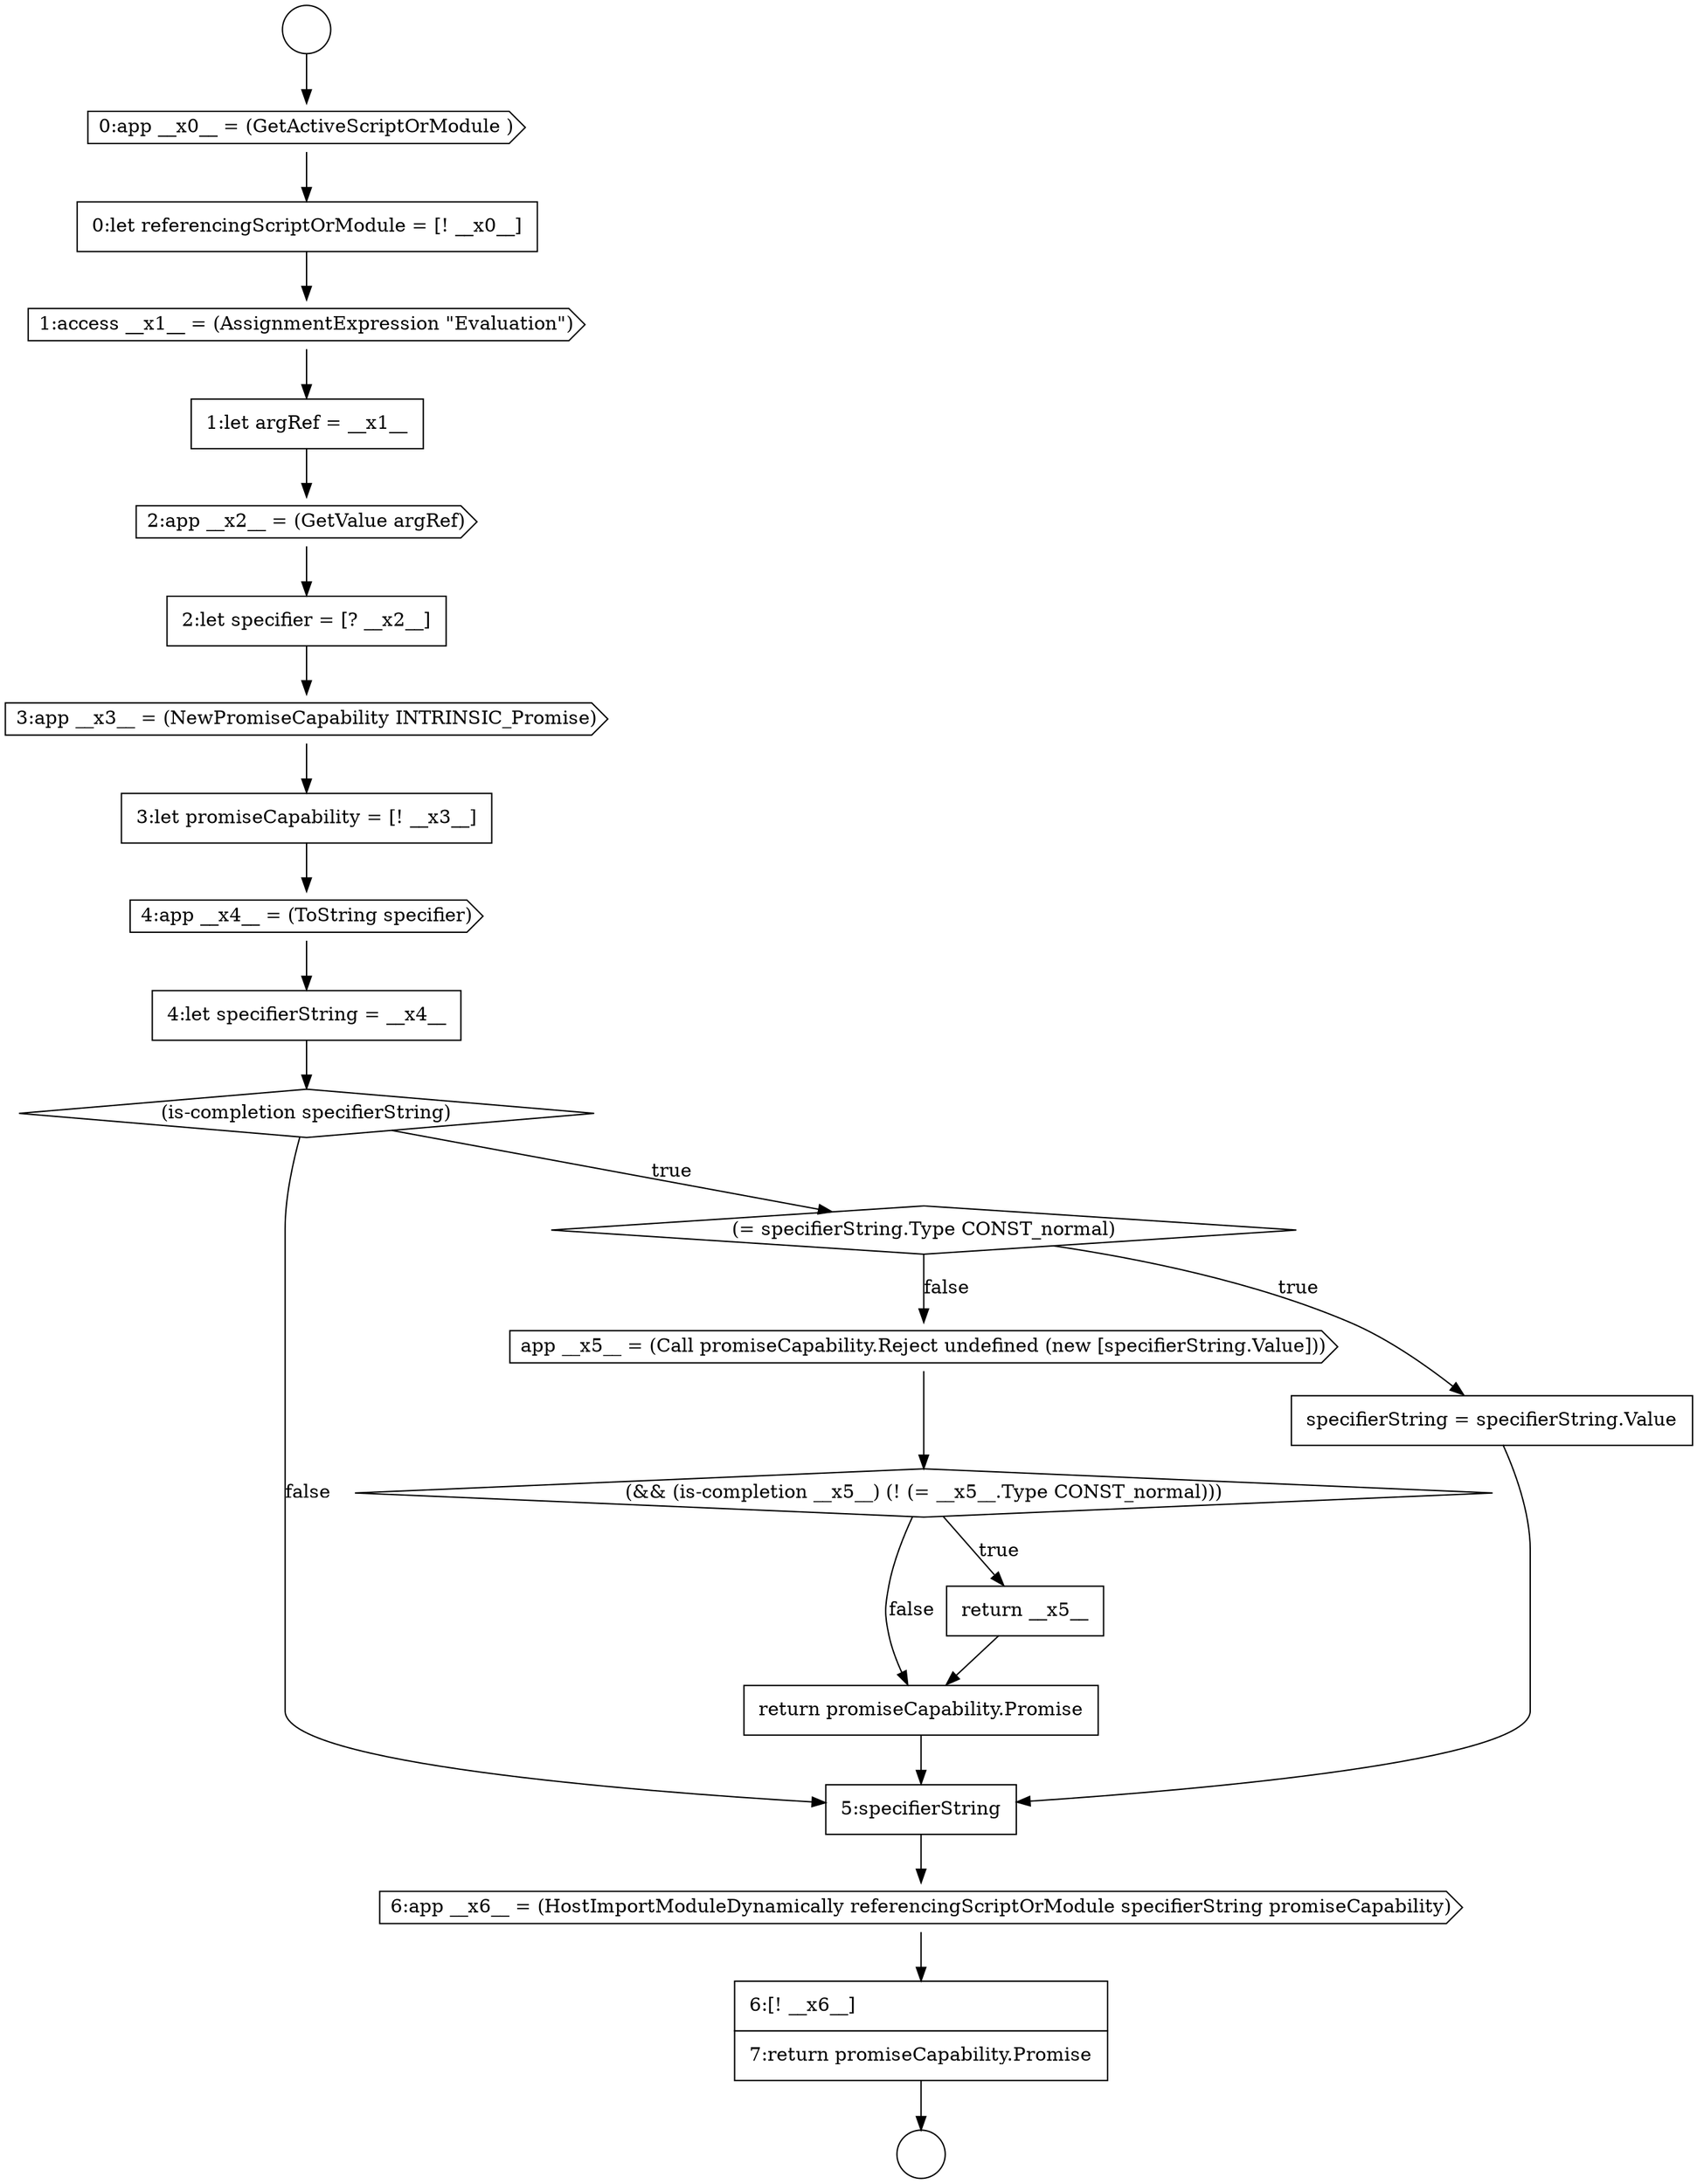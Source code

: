 digraph {
  node4931 [shape=diamond, label=<<font color="black">(is-completion specifierString)</font>> color="black" fillcolor="white" style=filled]
  node4928 [shape=none, margin=0, label=<<font color="black">
    <table border="0" cellborder="1" cellspacing="0" cellpadding="10">
      <tr><td align="left">3:let promiseCapability = [! __x3__]</td></tr>
    </table>
  </font>> color="black" fillcolor="white" style=filled]
  node4925 [shape=cds, label=<<font color="black">2:app __x2__ = (GetValue argRef)</font>> color="black" fillcolor="white" style=filled]
  node4920 [shape=circle label=" " color="black" fillcolor="white" style=filled]
  node4930 [shape=none, margin=0, label=<<font color="black">
    <table border="0" cellborder="1" cellspacing="0" cellpadding="10">
      <tr><td align="left">4:let specifierString = __x4__</td></tr>
    </table>
  </font>> color="black" fillcolor="white" style=filled]
  node4938 [shape=none, margin=0, label=<<font color="black">
    <table border="0" cellborder="1" cellspacing="0" cellpadding="10">
      <tr><td align="left">5:specifierString</td></tr>
    </table>
  </font>> color="black" fillcolor="white" style=filled]
  node4934 [shape=cds, label=<<font color="black">app __x5__ = (Call promiseCapability.Reject undefined (new [specifierString.Value]))</font>> color="black" fillcolor="white" style=filled]
  node4926 [shape=none, margin=0, label=<<font color="black">
    <table border="0" cellborder="1" cellspacing="0" cellpadding="10">
      <tr><td align="left">2:let specifier = [? __x2__]</td></tr>
    </table>
  </font>> color="black" fillcolor="white" style=filled]
  node4929 [shape=cds, label=<<font color="black">4:app __x4__ = (ToString specifier)</font>> color="black" fillcolor="white" style=filled]
  node4933 [shape=none, margin=0, label=<<font color="black">
    <table border="0" cellborder="1" cellspacing="0" cellpadding="10">
      <tr><td align="left">specifierString = specifierString.Value</td></tr>
    </table>
  </font>> color="black" fillcolor="white" style=filled]
  node4932 [shape=diamond, label=<<font color="black">(= specifierString.Type CONST_normal)</font>> color="black" fillcolor="white" style=filled]
  node4927 [shape=cds, label=<<font color="black">3:app __x3__ = (NewPromiseCapability INTRINSIC_Promise)</font>> color="black" fillcolor="white" style=filled]
  node4940 [shape=none, margin=0, label=<<font color="black">
    <table border="0" cellborder="1" cellspacing="0" cellpadding="10">
      <tr><td align="left">6:[! __x6__]</td></tr>
      <tr><td align="left">7:return promiseCapability.Promise</td></tr>
    </table>
  </font>> color="black" fillcolor="white" style=filled]
  node4935 [shape=diamond, label=<<font color="black">(&amp;&amp; (is-completion __x5__) (! (= __x5__.Type CONST_normal)))</font>> color="black" fillcolor="white" style=filled]
  node4924 [shape=none, margin=0, label=<<font color="black">
    <table border="0" cellborder="1" cellspacing="0" cellpadding="10">
      <tr><td align="left">1:let argRef = __x1__</td></tr>
    </table>
  </font>> color="black" fillcolor="white" style=filled]
  node4921 [shape=cds, label=<<font color="black">0:app __x0__ = (GetActiveScriptOrModule )</font>> color="black" fillcolor="white" style=filled]
  node4919 [shape=circle label=" " color="black" fillcolor="white" style=filled]
  node4937 [shape=none, margin=0, label=<<font color="black">
    <table border="0" cellborder="1" cellspacing="0" cellpadding="10">
      <tr><td align="left">return promiseCapability.Promise</td></tr>
    </table>
  </font>> color="black" fillcolor="white" style=filled]
  node4939 [shape=cds, label=<<font color="black">6:app __x6__ = (HostImportModuleDynamically referencingScriptOrModule specifierString promiseCapability)</font>> color="black" fillcolor="white" style=filled]
  node4922 [shape=none, margin=0, label=<<font color="black">
    <table border="0" cellborder="1" cellspacing="0" cellpadding="10">
      <tr><td align="left">0:let referencingScriptOrModule = [! __x0__]</td></tr>
    </table>
  </font>> color="black" fillcolor="white" style=filled]
  node4923 [shape=cds, label=<<font color="black">1:access __x1__ = (AssignmentExpression &quot;Evaluation&quot;)</font>> color="black" fillcolor="white" style=filled]
  node4936 [shape=none, margin=0, label=<<font color="black">
    <table border="0" cellborder="1" cellspacing="0" cellpadding="10">
      <tr><td align="left">return __x5__</td></tr>
    </table>
  </font>> color="black" fillcolor="white" style=filled]
  node4922 -> node4923 [ color="black"]
  node4939 -> node4940 [ color="black"]
  node4937 -> node4938 [ color="black"]
  node4923 -> node4924 [ color="black"]
  node4921 -> node4922 [ color="black"]
  node4936 -> node4937 [ color="black"]
  node4928 -> node4929 [ color="black"]
  node4924 -> node4925 [ color="black"]
  node4931 -> node4932 [label=<<font color="black">true</font>> color="black"]
  node4931 -> node4938 [label=<<font color="black">false</font>> color="black"]
  node4927 -> node4928 [ color="black"]
  node4940 -> node4920 [ color="black"]
  node4938 -> node4939 [ color="black"]
  node4934 -> node4935 [ color="black"]
  node4929 -> node4930 [ color="black"]
  node4935 -> node4936 [label=<<font color="black">true</font>> color="black"]
  node4935 -> node4937 [label=<<font color="black">false</font>> color="black"]
  node4926 -> node4927 [ color="black"]
  node4919 -> node4921 [ color="black"]
  node4930 -> node4931 [ color="black"]
  node4932 -> node4933 [label=<<font color="black">true</font>> color="black"]
  node4932 -> node4934 [label=<<font color="black">false</font>> color="black"]
  node4925 -> node4926 [ color="black"]
  node4933 -> node4938 [ color="black"]
}
